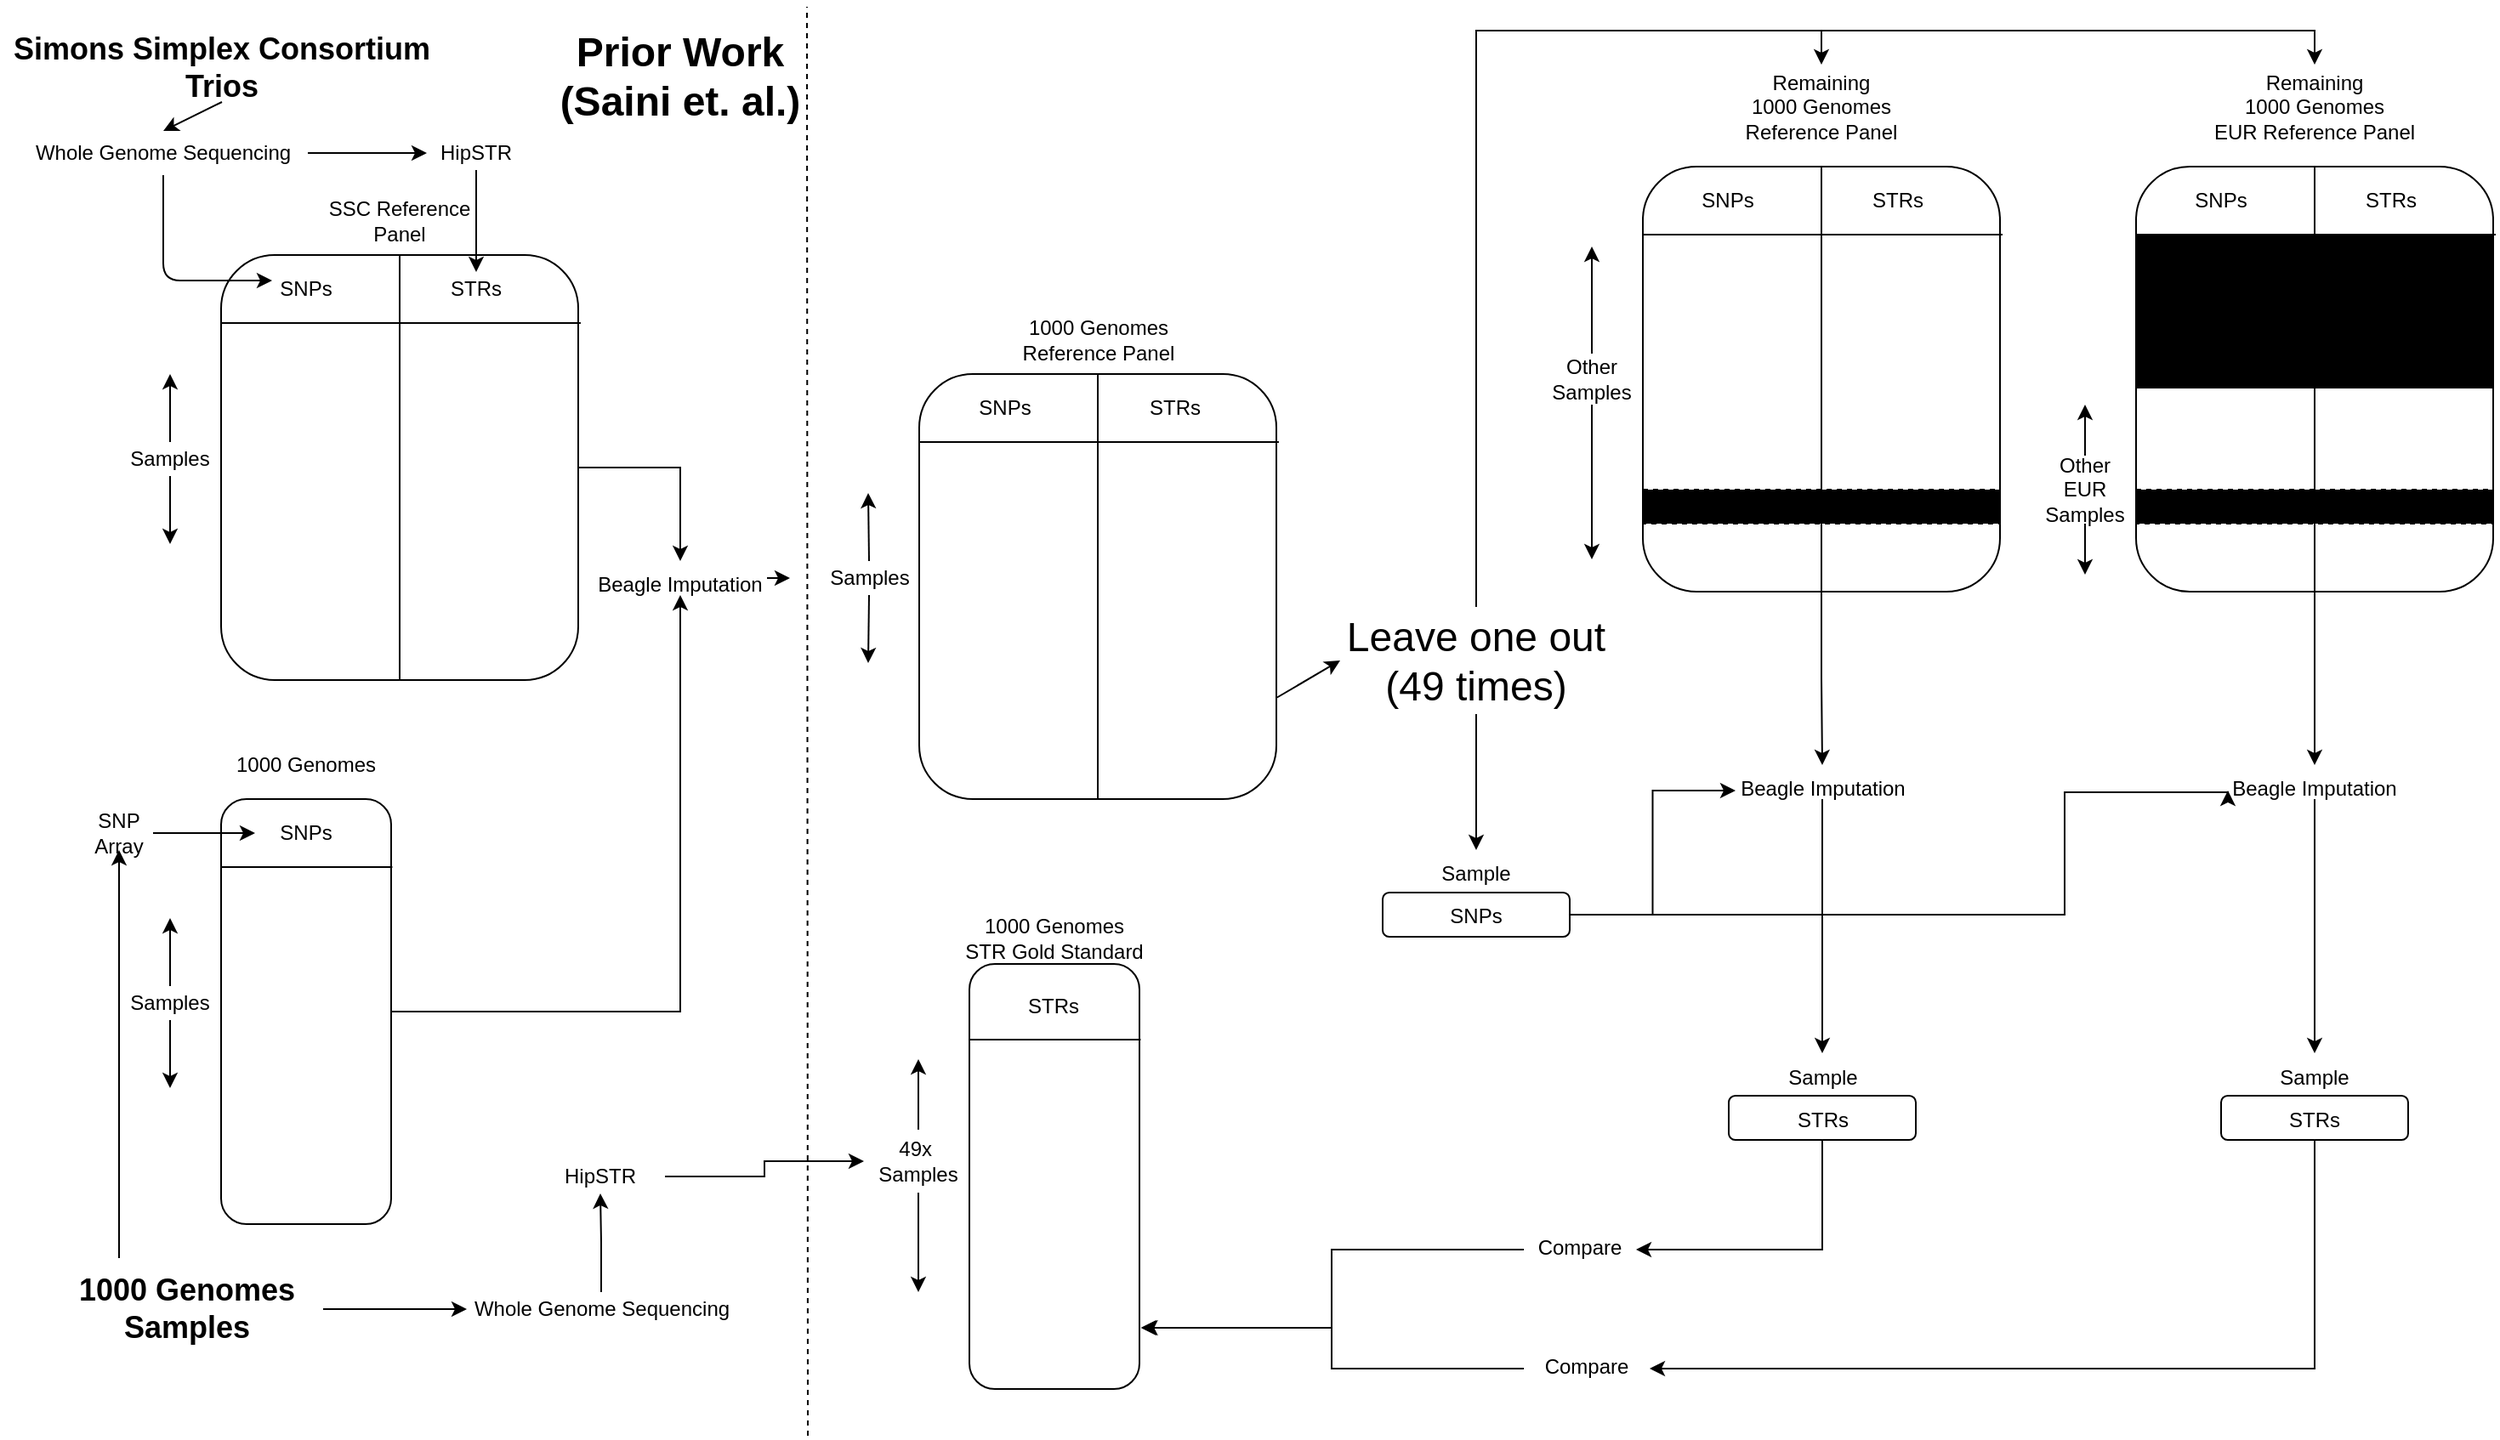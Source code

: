 <mxfile version="12.3.2" type="device" pages="1"><diagram id="u3PqonV2RlewaUWtkJJF" name="Page-1"><mxGraphModel dx="2048" dy="1264" grid="0" gridSize="10" guides="1" tooltips="1" connect="1" arrows="1" fold="1" page="1" pageScale="1" pageWidth="1100" pageHeight="850" math="0" shadow="0"><root><mxCell id="0"/><mxCell id="1" parent="0"/><mxCell id="IxEX3B-IBfMXUZBMroyw-74" value="" style="group" vertex="1" connectable="0" parent="1"><mxGeometry x="80" y="440" width="155" height="280" as="geometry"/></mxCell><mxCell id="IxEX3B-IBfMXUZBMroyw-41" value="" style="group" vertex="1" connectable="0" parent="IxEX3B-IBfMXUZBMroyw-74"><mxGeometry width="155" height="280" as="geometry"/></mxCell><mxCell id="IxEX3B-IBfMXUZBMroyw-36" value="Samples" style="text;html=1;strokeColor=none;fillColor=none;align=center;verticalAlign=middle;whiteSpace=wrap;rounded=0;dashed=1;" vertex="1" parent="IxEX3B-IBfMXUZBMroyw-41"><mxGeometry y="140" width="40" height="20" as="geometry"/></mxCell><mxCell id="IxEX3B-IBfMXUZBMroyw-37" value="" style="endArrow=classic;html=1;exitX=0.5;exitY=0;exitDx=0;exitDy=0;" edge="1" parent="IxEX3B-IBfMXUZBMroyw-41" source="IxEX3B-IBfMXUZBMroyw-36"><mxGeometry width="50" height="50" relative="1" as="geometry"><mxPoint x="-5" y="100" as="sourcePoint"/><mxPoint x="20" y="100" as="targetPoint"/></mxGeometry></mxCell><mxCell id="IxEX3B-IBfMXUZBMroyw-38" value="" style="endArrow=classic;html=1;exitX=0.5;exitY=1;exitDx=0;exitDy=0;" edge="1" parent="IxEX3B-IBfMXUZBMroyw-41" source="IxEX3B-IBfMXUZBMroyw-36"><mxGeometry width="50" height="50" relative="1" as="geometry"><mxPoint x="-10" y="360" as="sourcePoint"/><mxPoint x="20" y="200" as="targetPoint"/></mxGeometry></mxCell><mxCell id="IxEX3B-IBfMXUZBMroyw-28" value="" style="group" vertex="1" connectable="0" parent="IxEX3B-IBfMXUZBMroyw-41"><mxGeometry x="50" y="30" width="100" height="250" as="geometry"/></mxCell><mxCell id="IxEX3B-IBfMXUZBMroyw-29" value="" style="group" vertex="1" connectable="0" parent="IxEX3B-IBfMXUZBMroyw-28"><mxGeometry width="100" height="250" as="geometry"/></mxCell><mxCell id="IxEX3B-IBfMXUZBMroyw-30" value="" style="rounded=1;whiteSpace=wrap;html=1;" vertex="1" parent="IxEX3B-IBfMXUZBMroyw-29"><mxGeometry width="100" height="250" as="geometry"/></mxCell><mxCell id="IxEX3B-IBfMXUZBMroyw-32" value="" style="endArrow=none;html=1;entryX=-0.001;entryY=0.16;entryDx=0;entryDy=0;entryPerimeter=0;exitX=1.007;exitY=0.16;exitDx=0;exitDy=0;exitPerimeter=0;" edge="1" parent="IxEX3B-IBfMXUZBMroyw-29" source="IxEX3B-IBfMXUZBMroyw-30" target="IxEX3B-IBfMXUZBMroyw-30"><mxGeometry width="50" height="50" relative="1" as="geometry"><mxPoint x="-147.619" y="320" as="sourcePoint"/><mxPoint x="-123.81" y="270" as="targetPoint"/></mxGeometry></mxCell><mxCell id="IxEX3B-IBfMXUZBMroyw-33" value="SNPs" style="text;html=1;strokeColor=none;fillColor=none;align=center;verticalAlign=middle;whiteSpace=wrap;rounded=0;dashed=1;" vertex="1" parent="IxEX3B-IBfMXUZBMroyw-29"><mxGeometry x="20" y="10" width="60" height="20" as="geometry"/></mxCell><mxCell id="IxEX3B-IBfMXUZBMroyw-35" value="1000 Genomes" style="text;html=1;strokeColor=none;fillColor=none;align=center;verticalAlign=middle;whiteSpace=wrap;rounded=0;dashed=1;" vertex="1" parent="IxEX3B-IBfMXUZBMroyw-41"><mxGeometry x="45" width="110" height="20" as="geometry"/></mxCell><mxCell id="IxEX3B-IBfMXUZBMroyw-25" value="" style="group" vertex="1" connectable="0" parent="1"><mxGeometry x="80" y="120" width="260" height="280" as="geometry"/></mxCell><mxCell id="IxEX3B-IBfMXUZBMroyw-20" value="" style="group" vertex="1" connectable="0" parent="IxEX3B-IBfMXUZBMroyw-25"><mxGeometry x="50" width="210" height="280" as="geometry"/></mxCell><mxCell id="IxEX3B-IBfMXUZBMroyw-16" value="" style="group" vertex="1" connectable="0" parent="IxEX3B-IBfMXUZBMroyw-20"><mxGeometry y="30" width="210" height="250" as="geometry"/></mxCell><mxCell id="IxEX3B-IBfMXUZBMroyw-17" value="" style="group" vertex="1" connectable="0" parent="IxEX3B-IBfMXUZBMroyw-16"><mxGeometry width="210" height="250" as="geometry"/></mxCell><mxCell id="IxEX3B-IBfMXUZBMroyw-1" value="" style="rounded=1;whiteSpace=wrap;html=1;" vertex="1" parent="IxEX3B-IBfMXUZBMroyw-17"><mxGeometry width="210" height="250" as="geometry"/></mxCell><mxCell id="IxEX3B-IBfMXUZBMroyw-5" value="" style="endArrow=none;html=1;entryX=0.5;entryY=0;entryDx=0;entryDy=0;exitX=0.5;exitY=1;exitDx=0;exitDy=0;" edge="1" parent="IxEX3B-IBfMXUZBMroyw-17" source="IxEX3B-IBfMXUZBMroyw-1" target="IxEX3B-IBfMXUZBMroyw-1"><mxGeometry width="50" height="50" relative="1" as="geometry"><mxPoint x="-310" y="320" as="sourcePoint"/><mxPoint x="-260" y="270" as="targetPoint"/></mxGeometry></mxCell><mxCell id="IxEX3B-IBfMXUZBMroyw-6" value="" style="endArrow=none;html=1;entryX=-0.001;entryY=0.16;entryDx=0;entryDy=0;entryPerimeter=0;exitX=1.007;exitY=0.16;exitDx=0;exitDy=0;exitPerimeter=0;" edge="1" parent="IxEX3B-IBfMXUZBMroyw-17" source="IxEX3B-IBfMXUZBMroyw-1" target="IxEX3B-IBfMXUZBMroyw-1"><mxGeometry width="50" height="50" relative="1" as="geometry"><mxPoint x="-310" y="320" as="sourcePoint"/><mxPoint x="-260" y="270" as="targetPoint"/></mxGeometry></mxCell><mxCell id="IxEX3B-IBfMXUZBMroyw-7" value="SNPs" style="text;html=1;strokeColor=none;fillColor=none;align=center;verticalAlign=middle;whiteSpace=wrap;rounded=0;dashed=1;" vertex="1" parent="IxEX3B-IBfMXUZBMroyw-17"><mxGeometry x="30" y="10" width="40" height="20" as="geometry"/></mxCell><mxCell id="IxEX3B-IBfMXUZBMroyw-9" value="STRs" style="text;html=1;strokeColor=none;fillColor=none;align=center;verticalAlign=middle;whiteSpace=wrap;rounded=0;dashed=1;" vertex="1" parent="IxEX3B-IBfMXUZBMroyw-17"><mxGeometry x="130" y="10" width="40" height="20" as="geometry"/></mxCell><mxCell id="IxEX3B-IBfMXUZBMroyw-18" value="SSC Reference Panel&lt;br&gt;" style="text;html=1;strokeColor=none;fillColor=none;align=center;verticalAlign=middle;whiteSpace=wrap;rounded=0;dashed=1;" vertex="1" parent="IxEX3B-IBfMXUZBMroyw-20"><mxGeometry x="50" width="110" height="20" as="geometry"/></mxCell><mxCell id="IxEX3B-IBfMXUZBMroyw-21" value="Samples" style="text;html=1;strokeColor=none;fillColor=none;align=center;verticalAlign=middle;whiteSpace=wrap;rounded=0;dashed=1;" vertex="1" parent="IxEX3B-IBfMXUZBMroyw-25"><mxGeometry y="140" width="40" height="20" as="geometry"/></mxCell><mxCell id="IxEX3B-IBfMXUZBMroyw-22" value="" style="endArrow=classic;html=1;exitX=0.5;exitY=0;exitDx=0;exitDy=0;" edge="1" parent="IxEX3B-IBfMXUZBMroyw-25" source="IxEX3B-IBfMXUZBMroyw-21"><mxGeometry width="50" height="50" relative="1" as="geometry"><mxPoint x="-5" y="100" as="sourcePoint"/><mxPoint x="20" y="100" as="targetPoint"/></mxGeometry></mxCell><mxCell id="IxEX3B-IBfMXUZBMroyw-24" value="" style="endArrow=classic;html=1;exitX=0.5;exitY=1;exitDx=0;exitDy=0;" edge="1" parent="IxEX3B-IBfMXUZBMroyw-25" source="IxEX3B-IBfMXUZBMroyw-21"><mxGeometry width="50" height="50" relative="1" as="geometry"><mxPoint x="-10" y="360" as="sourcePoint"/><mxPoint x="20" y="200" as="targetPoint"/></mxGeometry></mxCell><mxCell id="IxEX3B-IBfMXUZBMroyw-4" value="&lt;h2&gt;Simons Simplex Consortium&lt;br&gt;Trios&lt;/h2&gt;" style="text;html=1;strokeColor=none;fillColor=none;align=center;verticalAlign=middle;whiteSpace=wrap;rounded=0;dashed=1;" vertex="1" parent="1"><mxGeometry y="20" width="261" height="40" as="geometry"/></mxCell><mxCell id="IxEX3B-IBfMXUZBMroyw-11" value="" style="endArrow=classic;html=1;exitX=0.5;exitY=1;exitDx=0;exitDy=0;entryX=0;entryY=0.25;entryDx=0;entryDy=0;edgeStyle=orthogonalEdgeStyle;" edge="1" parent="1" source="IxEX3B-IBfMXUZBMroyw-45" target="IxEX3B-IBfMXUZBMroyw-7"><mxGeometry width="50" height="50" relative="1" as="geometry"><mxPoint x="20" y="470" as="sourcePoint"/><mxPoint x="70" y="420" as="targetPoint"/></mxGeometry></mxCell><mxCell id="IxEX3B-IBfMXUZBMroyw-12" value="HipSTR" style="text;html=1;strokeColor=none;fillColor=none;align=center;verticalAlign=middle;whiteSpace=wrap;rounded=0;dashed=1;" vertex="1" parent="1"><mxGeometry x="251" y="80" width="58" height="20" as="geometry"/></mxCell><mxCell id="IxEX3B-IBfMXUZBMroyw-13" value="" style="endArrow=classic;html=1;exitX=1;exitY=0.5;exitDx=0;exitDy=0;entryX=0;entryY=0.5;entryDx=0;entryDy=0;" edge="1" parent="1" source="IxEX3B-IBfMXUZBMroyw-45" target="IxEX3B-IBfMXUZBMroyw-12"><mxGeometry width="50" height="50" relative="1" as="geometry"><mxPoint x="20" y="470" as="sourcePoint"/><mxPoint x="440" y="90" as="targetPoint"/></mxGeometry></mxCell><mxCell id="IxEX3B-IBfMXUZBMroyw-15" value="" style="endArrow=classic;html=1;exitX=0.5;exitY=1;exitDx=0;exitDy=0;entryX=0.5;entryY=0;entryDx=0;entryDy=0;" edge="1" parent="1" source="IxEX3B-IBfMXUZBMroyw-12" target="IxEX3B-IBfMXUZBMroyw-9"><mxGeometry width="50" height="50" relative="1" as="geometry"><mxPoint x="20" y="470" as="sourcePoint"/><mxPoint x="70" y="420" as="targetPoint"/></mxGeometry></mxCell><mxCell id="IxEX3B-IBfMXUZBMroyw-45" value="Whole Genome Sequencing" style="text;html=1;strokeColor=none;fillColor=none;align=center;verticalAlign=middle;whiteSpace=wrap;rounded=0;dashed=1;" vertex="1" parent="1"><mxGeometry x="11" y="77" width="170" height="26" as="geometry"/></mxCell><mxCell id="IxEX3B-IBfMXUZBMroyw-46" value="" style="endArrow=classic;html=1;exitX=0.5;exitY=1;exitDx=0;exitDy=0;entryX=0.5;entryY=0;entryDx=0;entryDy=0;" edge="1" parent="1" source="IxEX3B-IBfMXUZBMroyw-4" target="IxEX3B-IBfMXUZBMroyw-45"><mxGeometry width="50" height="50" relative="1" as="geometry"><mxPoint x="60" y="530" as="sourcePoint"/><mxPoint x="50" y="830" as="targetPoint"/></mxGeometry></mxCell><mxCell id="IxEX3B-IBfMXUZBMroyw-53" style="edgeStyle=orthogonalEdgeStyle;rounded=0;orthogonalLoop=1;jettySize=auto;html=1;" edge="1" parent="1" source="IxEX3B-IBfMXUZBMroyw-48" target="IxEX3B-IBfMXUZBMroyw-52"><mxGeometry relative="1" as="geometry"/></mxCell><mxCell id="IxEX3B-IBfMXUZBMroyw-103" style="edgeStyle=orthogonalEdgeStyle;rounded=0;orthogonalLoop=1;jettySize=auto;html=1;exitX=0.25;exitY=0;exitDx=0;exitDy=0;entryX=0.5;entryY=1;entryDx=0;entryDy=0;fontSize=24;" edge="1" parent="1" source="IxEX3B-IBfMXUZBMroyw-48" target="IxEX3B-IBfMXUZBMroyw-49"><mxGeometry relative="1" as="geometry"/></mxCell><mxCell id="IxEX3B-IBfMXUZBMroyw-48" value="&lt;h2&gt;1000 Genomes Samples&lt;/h2&gt;" style="text;html=1;strokeColor=none;fillColor=none;align=center;verticalAlign=middle;whiteSpace=wrap;rounded=0;dashed=1;" vertex="1" parent="1"><mxGeometry x="30" y="740" width="160" height="60" as="geometry"/></mxCell><mxCell id="IxEX3B-IBfMXUZBMroyw-51" style="edgeStyle=orthogonalEdgeStyle;rounded=0;orthogonalLoop=1;jettySize=auto;html=1;exitX=1;exitY=0.5;exitDx=0;exitDy=0;entryX=0;entryY=0.5;entryDx=0;entryDy=0;" edge="1" parent="1" source="IxEX3B-IBfMXUZBMroyw-49" target="IxEX3B-IBfMXUZBMroyw-33"><mxGeometry relative="1" as="geometry"/></mxCell><mxCell id="IxEX3B-IBfMXUZBMroyw-49" value="SNP Array" style="text;html=1;strokeColor=none;fillColor=none;align=center;verticalAlign=middle;whiteSpace=wrap;rounded=0;dashed=1;" vertex="1" parent="1"><mxGeometry x="50" y="480" width="40" height="20" as="geometry"/></mxCell><mxCell id="IxEX3B-IBfMXUZBMroyw-66" style="edgeStyle=orthogonalEdgeStyle;rounded=0;orthogonalLoop=1;jettySize=auto;html=1;exitX=0.5;exitY=0;exitDx=0;exitDy=0;entryX=0.5;entryY=1;entryDx=0;entryDy=0;" edge="1" parent="1" source="IxEX3B-IBfMXUZBMroyw-52" target="IxEX3B-IBfMXUZBMroyw-64"><mxGeometry relative="1" as="geometry"/></mxCell><mxCell id="IxEX3B-IBfMXUZBMroyw-52" value="Whole Genome Sequencing" style="text;html=1;strokeColor=none;fillColor=none;align=center;verticalAlign=middle;whiteSpace=wrap;rounded=0;dashed=1;" vertex="1" parent="1"><mxGeometry x="274.5" y="760" width="158" height="20" as="geometry"/></mxCell><mxCell id="IxEX3B-IBfMXUZBMroyw-68" style="edgeStyle=orthogonalEdgeStyle;rounded=0;orthogonalLoop=1;jettySize=auto;html=1;entryX=0;entryY=0.5;entryDx=0;entryDy=0;" edge="1" parent="1" source="IxEX3B-IBfMXUZBMroyw-64" target="IxEX3B-IBfMXUZBMroyw-55"><mxGeometry relative="1" as="geometry"><mxPoint x="434" y="672" as="sourcePoint"/></mxGeometry></mxCell><mxCell id="IxEX3B-IBfMXUZBMroyw-64" value="HipSTR" style="text;html=1;strokeColor=none;fillColor=none;align=center;verticalAlign=middle;whiteSpace=wrap;rounded=0;dashed=1;" vertex="1" parent="1"><mxGeometry x="315" y="682" width="76" height="20" as="geometry"/></mxCell><mxCell id="IxEX3B-IBfMXUZBMroyw-70" value="&lt;h1&gt;Prior Work (Saini et. al.)&lt;/h1&gt;" style="text;html=1;strokeColor=none;fillColor=none;align=center;verticalAlign=middle;whiteSpace=wrap;rounded=0;dashed=1;" vertex="1" parent="1"><mxGeometry x="324" y="30" width="152" height="30" as="geometry"/></mxCell><mxCell id="IxEX3B-IBfMXUZBMroyw-99" style="edgeStyle=orthogonalEdgeStyle;rounded=0;orthogonalLoop=1;jettySize=auto;html=1;exitX=1;exitY=0.5;exitDx=0;exitDy=0;entryX=0;entryY=0.5;entryDx=0;entryDy=0;fontSize=24;" edge="1" parent="1" source="IxEX3B-IBfMXUZBMroyw-81" target="IxEX3B-IBfMXUZBMroyw-96"><mxGeometry relative="1" as="geometry"/></mxCell><mxCell id="IxEX3B-IBfMXUZBMroyw-81" value="&lt;font style=&quot;font-size: 12px&quot;&gt;Beagle Imputation&lt;/font&gt;" style="text;html=1;strokeColor=none;fillColor=none;align=center;verticalAlign=middle;whiteSpace=wrap;rounded=0;dashed=1;fontSize=24;" vertex="1" parent="1"><mxGeometry x="349" y="330" width="102" height="20" as="geometry"/></mxCell><mxCell id="IxEX3B-IBfMXUZBMroyw-84" style="edgeStyle=orthogonalEdgeStyle;rounded=0;orthogonalLoop=1;jettySize=auto;html=1;entryX=0.5;entryY=1;entryDx=0;entryDy=0;fontSize=24;" edge="1" parent="1" source="IxEX3B-IBfMXUZBMroyw-30" target="IxEX3B-IBfMXUZBMroyw-81"><mxGeometry relative="1" as="geometry"/></mxCell><mxCell id="IxEX3B-IBfMXUZBMroyw-85" style="edgeStyle=orthogonalEdgeStyle;rounded=0;orthogonalLoop=1;jettySize=auto;html=1;fontSize=24;exitX=1;exitY=0.5;exitDx=0;exitDy=0;entryX=0.5;entryY=0;entryDx=0;entryDy=0;" edge="1" parent="1" source="IxEX3B-IBfMXUZBMroyw-1" target="IxEX3B-IBfMXUZBMroyw-81"><mxGeometry relative="1" as="geometry"><mxPoint x="367" y="385" as="sourcePoint"/></mxGeometry></mxCell><mxCell id="IxEX3B-IBfMXUZBMroyw-86" value="" style="group" vertex="1" connectable="0" parent="1"><mxGeometry x="490.5" y="190" width="260" height="280" as="geometry"/></mxCell><mxCell id="IxEX3B-IBfMXUZBMroyw-87" value="" style="group" vertex="1" connectable="0" parent="IxEX3B-IBfMXUZBMroyw-86"><mxGeometry x="50" width="210" height="280" as="geometry"/></mxCell><mxCell id="IxEX3B-IBfMXUZBMroyw-88" value="" style="group" vertex="1" connectable="0" parent="IxEX3B-IBfMXUZBMroyw-87"><mxGeometry y="30" width="210" height="250" as="geometry"/></mxCell><mxCell id="IxEX3B-IBfMXUZBMroyw-89" value="" style="group" vertex="1" connectable="0" parent="IxEX3B-IBfMXUZBMroyw-88"><mxGeometry width="210" height="250" as="geometry"/></mxCell><mxCell id="IxEX3B-IBfMXUZBMroyw-90" value="" style="rounded=1;whiteSpace=wrap;html=1;" vertex="1" parent="IxEX3B-IBfMXUZBMroyw-89"><mxGeometry width="210" height="250" as="geometry"/></mxCell><mxCell id="IxEX3B-IBfMXUZBMroyw-91" value="" style="endArrow=none;html=1;entryX=0.5;entryY=0;entryDx=0;entryDy=0;exitX=0.5;exitY=1;exitDx=0;exitDy=0;" edge="1" parent="IxEX3B-IBfMXUZBMroyw-89" source="IxEX3B-IBfMXUZBMroyw-90" target="IxEX3B-IBfMXUZBMroyw-90"><mxGeometry width="50" height="50" relative="1" as="geometry"><mxPoint x="-310" y="320" as="sourcePoint"/><mxPoint x="-260" y="270" as="targetPoint"/></mxGeometry></mxCell><mxCell id="IxEX3B-IBfMXUZBMroyw-92" value="" style="endArrow=none;html=1;entryX=-0.001;entryY=0.16;entryDx=0;entryDy=0;entryPerimeter=0;exitX=1.007;exitY=0.16;exitDx=0;exitDy=0;exitPerimeter=0;" edge="1" parent="IxEX3B-IBfMXUZBMroyw-89" source="IxEX3B-IBfMXUZBMroyw-90" target="IxEX3B-IBfMXUZBMroyw-90"><mxGeometry width="50" height="50" relative="1" as="geometry"><mxPoint x="-310" y="320" as="sourcePoint"/><mxPoint x="-260" y="270" as="targetPoint"/></mxGeometry></mxCell><mxCell id="IxEX3B-IBfMXUZBMroyw-93" value="SNPs" style="text;html=1;strokeColor=none;fillColor=none;align=center;verticalAlign=middle;whiteSpace=wrap;rounded=0;dashed=1;" vertex="1" parent="IxEX3B-IBfMXUZBMroyw-89"><mxGeometry x="30" y="10" width="40" height="20" as="geometry"/></mxCell><mxCell id="IxEX3B-IBfMXUZBMroyw-94" value="STRs" style="text;html=1;strokeColor=none;fillColor=none;align=center;verticalAlign=middle;whiteSpace=wrap;rounded=0;dashed=1;" vertex="1" parent="IxEX3B-IBfMXUZBMroyw-89"><mxGeometry x="130" y="10" width="40" height="20" as="geometry"/></mxCell><mxCell id="IxEX3B-IBfMXUZBMroyw-95" value="1000 Genomes&lt;br&gt;Reference Panel" style="text;html=1;strokeColor=none;fillColor=none;align=center;verticalAlign=middle;whiteSpace=wrap;rounded=0;dashed=1;" vertex="1" parent="IxEX3B-IBfMXUZBMroyw-87"><mxGeometry x="30" width="150" height="20" as="geometry"/></mxCell><mxCell id="IxEX3B-IBfMXUZBMroyw-96" value="Samples" style="text;html=1;strokeColor=none;fillColor=none;align=center;verticalAlign=middle;whiteSpace=wrap;rounded=0;dashed=1;" vertex="1" parent="IxEX3B-IBfMXUZBMroyw-86"><mxGeometry x="-26" y="140" width="93" height="20" as="geometry"/></mxCell><mxCell id="IxEX3B-IBfMXUZBMroyw-97" value="" style="endArrow=classic;html=1;exitX=0.5;exitY=0;exitDx=0;exitDy=0;" edge="1" parent="IxEX3B-IBfMXUZBMroyw-86" source="IxEX3B-IBfMXUZBMroyw-96"><mxGeometry width="50" height="50" relative="1" as="geometry"><mxPoint x="-5" y="100" as="sourcePoint"/><mxPoint x="20" y="100" as="targetPoint"/></mxGeometry></mxCell><mxCell id="IxEX3B-IBfMXUZBMroyw-98" value="" style="endArrow=classic;html=1;exitX=0.5;exitY=1;exitDx=0;exitDy=0;" edge="1" parent="IxEX3B-IBfMXUZBMroyw-86" source="IxEX3B-IBfMXUZBMroyw-96"><mxGeometry width="50" height="50" relative="1" as="geometry"><mxPoint x="-10" y="360" as="sourcePoint"/><mxPoint x="20" y="200" as="targetPoint"/></mxGeometry></mxCell><mxCell id="IxEX3B-IBfMXUZBMroyw-102" value="" style="endArrow=none;dashed=1;html=1;fontSize=24;" edge="1" parent="1"><mxGeometry width="50" height="50" relative="1" as="geometry"><mxPoint x="475" y="844.5" as="sourcePoint"/><mxPoint x="474.5" y="4" as="targetPoint"/></mxGeometry></mxCell><mxCell id="IxEX3B-IBfMXUZBMroyw-117" value="" style="group" vertex="1" connectable="0" parent="1"><mxGeometry x="916" y="68" width="261" height="280" as="geometry"/></mxCell><mxCell id="IxEX3B-IBfMXUZBMroyw-118" value="" style="group" vertex="1" connectable="0" parent="IxEX3B-IBfMXUZBMroyw-117"><mxGeometry x="50" width="211" height="280" as="geometry"/></mxCell><mxCell id="IxEX3B-IBfMXUZBMroyw-119" value="" style="group" vertex="1" connectable="0" parent="IxEX3B-IBfMXUZBMroyw-118"><mxGeometry y="30" width="211" height="250" as="geometry"/></mxCell><mxCell id="IxEX3B-IBfMXUZBMroyw-120" value="" style="group" vertex="1" connectable="0" parent="IxEX3B-IBfMXUZBMroyw-119"><mxGeometry width="211" height="250" as="geometry"/></mxCell><mxCell id="IxEX3B-IBfMXUZBMroyw-121" value="" style="rounded=1;whiteSpace=wrap;html=1;" vertex="1" parent="IxEX3B-IBfMXUZBMroyw-120"><mxGeometry width="210" height="250" as="geometry"/></mxCell><mxCell id="IxEX3B-IBfMXUZBMroyw-122" value="" style="endArrow=none;html=1;entryX=0.5;entryY=0;entryDx=0;entryDy=0;exitX=0.5;exitY=1;exitDx=0;exitDy=0;" edge="1" parent="IxEX3B-IBfMXUZBMroyw-120" source="IxEX3B-IBfMXUZBMroyw-121" target="IxEX3B-IBfMXUZBMroyw-121"><mxGeometry width="50" height="50" relative="1" as="geometry"><mxPoint x="-310" y="320" as="sourcePoint"/><mxPoint x="-260" y="270" as="targetPoint"/></mxGeometry></mxCell><mxCell id="IxEX3B-IBfMXUZBMroyw-123" value="" style="endArrow=none;html=1;entryX=-0.001;entryY=0.16;entryDx=0;entryDy=0;entryPerimeter=0;exitX=1.007;exitY=0.16;exitDx=0;exitDy=0;exitPerimeter=0;" edge="1" parent="IxEX3B-IBfMXUZBMroyw-120" source="IxEX3B-IBfMXUZBMroyw-121" target="IxEX3B-IBfMXUZBMroyw-121"><mxGeometry width="50" height="50" relative="1" as="geometry"><mxPoint x="-310" y="320" as="sourcePoint"/><mxPoint x="-260" y="270" as="targetPoint"/></mxGeometry></mxCell><mxCell id="IxEX3B-IBfMXUZBMroyw-124" value="SNPs" style="text;html=1;strokeColor=none;fillColor=none;align=center;verticalAlign=middle;whiteSpace=wrap;rounded=0;dashed=1;" vertex="1" parent="IxEX3B-IBfMXUZBMroyw-120"><mxGeometry x="30" y="10" width="40" height="20" as="geometry"/></mxCell><mxCell id="IxEX3B-IBfMXUZBMroyw-125" value="STRs" style="text;html=1;strokeColor=none;fillColor=none;align=center;verticalAlign=middle;whiteSpace=wrap;rounded=0;dashed=1;" vertex="1" parent="IxEX3B-IBfMXUZBMroyw-120"><mxGeometry x="130" y="10" width="40" height="20" as="geometry"/></mxCell><mxCell id="IxEX3B-IBfMXUZBMroyw-136" value="" style="rounded=0;whiteSpace=wrap;html=1;dashed=1;fontSize=24;fillColor=#000000;" vertex="1" parent="IxEX3B-IBfMXUZBMroyw-120"><mxGeometry y="190" width="210" height="20" as="geometry"/></mxCell><mxCell id="IxEX3B-IBfMXUZBMroyw-126" value="Remaining&lt;br&gt;1000 Genomes&lt;br&gt;Reference Panel" style="text;html=1;strokeColor=none;fillColor=none;align=center;verticalAlign=middle;whiteSpace=wrap;rounded=0;dashed=1;" vertex="1" parent="IxEX3B-IBfMXUZBMroyw-118"><mxGeometry x="50" y="-30" width="110" height="50" as="geometry"/></mxCell><mxCell id="IxEX3B-IBfMXUZBMroyw-127" value="Other&lt;br&gt;Samples" style="text;html=1;strokeColor=none;fillColor=none;align=center;verticalAlign=middle;whiteSpace=wrap;rounded=0;dashed=1;" vertex="1" parent="IxEX3B-IBfMXUZBMroyw-117"><mxGeometry y="140" width="40" height="30" as="geometry"/></mxCell><mxCell id="IxEX3B-IBfMXUZBMroyw-128" value="" style="endArrow=classic;html=1;exitX=0.5;exitY=0;exitDx=0;exitDy=0;" edge="1" parent="IxEX3B-IBfMXUZBMroyw-117" source="IxEX3B-IBfMXUZBMroyw-127"><mxGeometry width="50" height="50" relative="1" as="geometry"><mxPoint x="-5" y="100" as="sourcePoint"/><mxPoint x="20" y="77" as="targetPoint"/></mxGeometry></mxCell><mxCell id="IxEX3B-IBfMXUZBMroyw-129" value="" style="endArrow=classic;html=1;exitX=0.5;exitY=1;exitDx=0;exitDy=0;" edge="1" parent="IxEX3B-IBfMXUZBMroyw-117" source="IxEX3B-IBfMXUZBMroyw-127"><mxGeometry width="50" height="50" relative="1" as="geometry"><mxPoint x="-10" y="360" as="sourcePoint"/><mxPoint x="20" y="261" as="targetPoint"/></mxGeometry></mxCell><mxCell id="IxEX3B-IBfMXUZBMroyw-137" value="" style="group" vertex="1" connectable="0" parent="1"><mxGeometry x="1206" y="68" width="260" height="280" as="geometry"/></mxCell><mxCell id="IxEX3B-IBfMXUZBMroyw-138" value="" style="group" vertex="1" connectable="0" parent="IxEX3B-IBfMXUZBMroyw-137"><mxGeometry x="50" width="210" height="280" as="geometry"/></mxCell><mxCell id="IxEX3B-IBfMXUZBMroyw-139" value="" style="group" vertex="1" connectable="0" parent="IxEX3B-IBfMXUZBMroyw-138"><mxGeometry y="30" width="210" height="250" as="geometry"/></mxCell><mxCell id="IxEX3B-IBfMXUZBMroyw-140" value="" style="group" vertex="1" connectable="0" parent="IxEX3B-IBfMXUZBMroyw-139"><mxGeometry width="210" height="250" as="geometry"/></mxCell><mxCell id="IxEX3B-IBfMXUZBMroyw-141" value="" style="rounded=1;whiteSpace=wrap;html=1;" vertex="1" parent="IxEX3B-IBfMXUZBMroyw-140"><mxGeometry width="210" height="250" as="geometry"/></mxCell><mxCell id="IxEX3B-IBfMXUZBMroyw-142" value="" style="endArrow=none;html=1;entryX=0.5;entryY=0;entryDx=0;entryDy=0;exitX=0.5;exitY=1;exitDx=0;exitDy=0;" edge="1" parent="IxEX3B-IBfMXUZBMroyw-140" source="IxEX3B-IBfMXUZBMroyw-141" target="IxEX3B-IBfMXUZBMroyw-141"><mxGeometry width="50" height="50" relative="1" as="geometry"><mxPoint x="-310" y="320" as="sourcePoint"/><mxPoint x="-260" y="270" as="targetPoint"/></mxGeometry></mxCell><mxCell id="IxEX3B-IBfMXUZBMroyw-143" value="" style="endArrow=none;html=1;entryX=-0.001;entryY=0.16;entryDx=0;entryDy=0;entryPerimeter=0;exitX=1.007;exitY=0.16;exitDx=0;exitDy=0;exitPerimeter=0;" edge="1" parent="IxEX3B-IBfMXUZBMroyw-140" source="IxEX3B-IBfMXUZBMroyw-141" target="IxEX3B-IBfMXUZBMroyw-141"><mxGeometry width="50" height="50" relative="1" as="geometry"><mxPoint x="-310" y="320" as="sourcePoint"/><mxPoint x="-260" y="270" as="targetPoint"/></mxGeometry></mxCell><mxCell id="IxEX3B-IBfMXUZBMroyw-144" value="SNPs" style="text;html=1;strokeColor=none;fillColor=none;align=center;verticalAlign=middle;whiteSpace=wrap;rounded=0;dashed=1;" vertex="1" parent="IxEX3B-IBfMXUZBMroyw-140"><mxGeometry x="30" y="10" width="40" height="20" as="geometry"/></mxCell><mxCell id="IxEX3B-IBfMXUZBMroyw-145" value="STRs" style="text;html=1;strokeColor=none;fillColor=none;align=center;verticalAlign=middle;whiteSpace=wrap;rounded=0;dashed=1;" vertex="1" parent="IxEX3B-IBfMXUZBMroyw-140"><mxGeometry x="130" y="10" width="40" height="20" as="geometry"/></mxCell><mxCell id="IxEX3B-IBfMXUZBMroyw-146" value="" style="rounded=0;whiteSpace=wrap;html=1;dashed=1;fontSize=24;fillColor=#000000;" vertex="1" parent="IxEX3B-IBfMXUZBMroyw-140"><mxGeometry y="190" width="210" height="20" as="geometry"/></mxCell><mxCell id="IxEX3B-IBfMXUZBMroyw-161" value="" style="rounded=0;whiteSpace=wrap;html=1;fillColor=#000000;fontSize=24;" vertex="1" parent="IxEX3B-IBfMXUZBMroyw-140"><mxGeometry y="40" width="210" height="90" as="geometry"/></mxCell><mxCell id="IxEX3B-IBfMXUZBMroyw-148" value="Other&lt;br&gt;EUR&lt;br&gt;Samples" style="text;html=1;strokeColor=none;fillColor=none;align=center;verticalAlign=middle;whiteSpace=wrap;rounded=0;dashed=1;" vertex="1" parent="IxEX3B-IBfMXUZBMroyw-137"><mxGeometry y="200" width="40" height="40" as="geometry"/></mxCell><mxCell id="IxEX3B-IBfMXUZBMroyw-149" value="" style="endArrow=classic;html=1;exitX=0.5;exitY=0;exitDx=0;exitDy=0;" edge="1" parent="IxEX3B-IBfMXUZBMroyw-137" source="IxEX3B-IBfMXUZBMroyw-148"><mxGeometry width="50" height="50" relative="1" as="geometry"><mxPoint x="-5" y="170" as="sourcePoint"/><mxPoint x="20" y="170" as="targetPoint"/></mxGeometry></mxCell><mxCell id="IxEX3B-IBfMXUZBMroyw-150" value="" style="endArrow=classic;html=1;exitX=0.5;exitY=1;exitDx=0;exitDy=0;" edge="1" parent="IxEX3B-IBfMXUZBMroyw-137" source="IxEX3B-IBfMXUZBMroyw-148"><mxGeometry width="50" height="50" relative="1" as="geometry"><mxPoint x="-10" y="430" as="sourcePoint"/><mxPoint x="20" y="270" as="targetPoint"/></mxGeometry></mxCell><mxCell id="IxEX3B-IBfMXUZBMroyw-163" style="edgeStyle=orthogonalEdgeStyle;rounded=0;orthogonalLoop=1;jettySize=auto;html=1;exitX=0.5;exitY=0;exitDx=0;exitDy=0;entryX=0.5;entryY=0;entryDx=0;entryDy=0;fontSize=24;" edge="1" parent="1" source="IxEX3B-IBfMXUZBMroyw-153" target="IxEX3B-IBfMXUZBMroyw-126"><mxGeometry relative="1" as="geometry"/></mxCell><mxCell id="IxEX3B-IBfMXUZBMroyw-164" style="edgeStyle=orthogonalEdgeStyle;rounded=0;orthogonalLoop=1;jettySize=auto;html=1;exitX=0.5;exitY=0;exitDx=0;exitDy=0;entryX=0.5;entryY=0;entryDx=0;entryDy=0;fontSize=24;" edge="1" parent="1" source="IxEX3B-IBfMXUZBMroyw-153" target="IxEX3B-IBfMXUZBMroyw-147"><mxGeometry relative="1" as="geometry"/></mxCell><mxCell id="IxEX3B-IBfMXUZBMroyw-166" style="edgeStyle=orthogonalEdgeStyle;rounded=0;orthogonalLoop=1;jettySize=auto;html=1;exitX=0.5;exitY=1;exitDx=0;exitDy=0;entryX=0.5;entryY=0;entryDx=0;entryDy=0;fontSize=24;" edge="1" parent="1" source="IxEX3B-IBfMXUZBMroyw-153" target="IxEX3B-IBfMXUZBMroyw-167"><mxGeometry relative="1" as="geometry"/></mxCell><mxCell id="IxEX3B-IBfMXUZBMroyw-153" value="Leave one out&lt;br&gt;(49 times)" style="text;html=1;strokeColor=none;fillColor=none;align=center;verticalAlign=middle;whiteSpace=wrap;rounded=0;dashed=1;fontSize=24;" vertex="1" parent="1"><mxGeometry x="788" y="357" width="160" height="63" as="geometry"/></mxCell><mxCell id="IxEX3B-IBfMXUZBMroyw-147" value="Remaining&lt;br&gt;1000 Genomes&lt;br&gt;EUR Reference Panel" style="text;html=1;strokeColor=none;fillColor=none;align=center;verticalAlign=middle;whiteSpace=wrap;rounded=0;dashed=1;" vertex="1" parent="1"><mxGeometry x="1296" y="38" width="130" height="50" as="geometry"/></mxCell><mxCell id="IxEX3B-IBfMXUZBMroyw-169" value="" style="group" vertex="1" connectable="0" parent="1"><mxGeometry x="520" y="541.5" width="155" height="275.5" as="geometry"/></mxCell><mxCell id="IxEX3B-IBfMXUZBMroyw-60" value="" style="rounded=1;whiteSpace=wrap;html=1;" vertex="1" parent="IxEX3B-IBfMXUZBMroyw-169"><mxGeometry x="50" y="25.5" width="100" height="250" as="geometry"/></mxCell><mxCell id="IxEX3B-IBfMXUZBMroyw-55" value="49x&amp;nbsp;&lt;br&gt;Samples" style="text;html=1;strokeColor=none;fillColor=none;align=center;verticalAlign=middle;whiteSpace=wrap;rounded=0;dashed=1;" vertex="1" parent="IxEX3B-IBfMXUZBMroyw-169"><mxGeometry x="-12" y="123" width="64" height="37" as="geometry"/></mxCell><mxCell id="IxEX3B-IBfMXUZBMroyw-56" value="" style="endArrow=classic;html=1;exitX=0.5;exitY=0;exitDx=0;exitDy=0;" edge="1" parent="IxEX3B-IBfMXUZBMroyw-169" source="IxEX3B-IBfMXUZBMroyw-55"><mxGeometry width="50" height="50" relative="1" as="geometry"><mxPoint x="-5" y="100" as="sourcePoint"/><mxPoint x="20" y="81.5" as="targetPoint"/></mxGeometry></mxCell><mxCell id="IxEX3B-IBfMXUZBMroyw-57" value="" style="endArrow=classic;html=1;exitX=0.5;exitY=1;exitDx=0;exitDy=0;" edge="1" parent="IxEX3B-IBfMXUZBMroyw-169" source="IxEX3B-IBfMXUZBMroyw-55"><mxGeometry width="50" height="50" relative="1" as="geometry"><mxPoint x="-10" y="360" as="sourcePoint"/><mxPoint x="20" y="218.5" as="targetPoint"/></mxGeometry></mxCell><mxCell id="IxEX3B-IBfMXUZBMroyw-63" value="1000 Genomes&lt;br&gt;STR Gold Standard" style="text;html=1;strokeColor=none;fillColor=none;align=center;verticalAlign=middle;whiteSpace=wrap;rounded=0;dashed=1;" vertex="1" parent="IxEX3B-IBfMXUZBMroyw-169"><mxGeometry x="45" width="110" height="20" as="geometry"/></mxCell><mxCell id="IxEX3B-IBfMXUZBMroyw-61" value="" style="endArrow=none;html=1;entryX=-0.001;entryY=0.16;entryDx=0;entryDy=0;entryPerimeter=0;exitX=1.007;exitY=0.16;exitDx=0;exitDy=0;exitPerimeter=0;" edge="1" parent="IxEX3B-IBfMXUZBMroyw-169"><mxGeometry width="50" height="50" relative="1" as="geometry"><mxPoint x="150.7" y="70.0" as="sourcePoint"/><mxPoint x="49.9" y="70.0" as="targetPoint"/></mxGeometry></mxCell><mxCell id="IxEX3B-IBfMXUZBMroyw-62" value="STRs&lt;br&gt;" style="text;html=1;strokeColor=none;fillColor=none;align=center;verticalAlign=middle;whiteSpace=wrap;rounded=0;dashed=1;" vertex="1" parent="IxEX3B-IBfMXUZBMroyw-169"><mxGeometry x="90.286" y="40" width="19.048" height="20" as="geometry"/></mxCell><mxCell id="IxEX3B-IBfMXUZBMroyw-173" value="" style="group" vertex="1" connectable="0" parent="1"><mxGeometry x="813" y="500" width="110" height="51" as="geometry"/></mxCell><mxCell id="IxEX3B-IBfMXUZBMroyw-159" value="" style="group" vertex="1" connectable="0" parent="IxEX3B-IBfMXUZBMroyw-173"><mxGeometry y="25" width="110" height="26" as="geometry"/></mxCell><mxCell id="IxEX3B-IBfMXUZBMroyw-156" value="" style="rounded=1;whiteSpace=wrap;html=1;fillColor=none;fontSize=24;" vertex="1" parent="IxEX3B-IBfMXUZBMroyw-159"><mxGeometry width="110" height="26" as="geometry"/></mxCell><mxCell id="IxEX3B-IBfMXUZBMroyw-157" value="&lt;font style=&quot;font-size: 12px&quot;&gt;SNPs&lt;/font&gt;" style="text;html=1;strokeColor=none;fillColor=none;align=center;verticalAlign=middle;whiteSpace=wrap;rounded=0;fontSize=24;" vertex="1" parent="IxEX3B-IBfMXUZBMroyw-159"><mxGeometry x="35" width="40" height="20" as="geometry"/></mxCell><mxCell id="IxEX3B-IBfMXUZBMroyw-167" value="&lt;font style=&quot;font-size: 12px&quot;&gt;Sample&lt;br&gt;&lt;/font&gt;" style="text;html=1;strokeColor=none;fillColor=none;align=center;verticalAlign=middle;whiteSpace=wrap;rounded=0;fontSize=24;" vertex="1" parent="IxEX3B-IBfMXUZBMroyw-173"><mxGeometry x="20" width="70" height="20" as="geometry"/></mxCell><mxCell id="IxEX3B-IBfMXUZBMroyw-197" style="edgeStyle=orthogonalEdgeStyle;rounded=0;orthogonalLoop=1;jettySize=auto;html=1;exitX=0.5;exitY=1;exitDx=0;exitDy=0;entryX=0.5;entryY=0;entryDx=0;entryDy=0;fontSize=24;" edge="1" parent="1" source="IxEX3B-IBfMXUZBMroyw-176" target="IxEX3B-IBfMXUZBMroyw-196"><mxGeometry relative="1" as="geometry"/></mxCell><mxCell id="IxEX3B-IBfMXUZBMroyw-176" value="&lt;font style=&quot;font-size: 12px&quot;&gt;Beagle Imputation&lt;/font&gt;" style="text;html=1;strokeColor=none;fillColor=none;align=center;verticalAlign=middle;whiteSpace=wrap;rounded=0;dashed=1;fontSize=24;" vertex="1" parent="1"><mxGeometry x="1020.5" y="450" width="102" height="20" as="geometry"/></mxCell><mxCell id="IxEX3B-IBfMXUZBMroyw-198" style="edgeStyle=orthogonalEdgeStyle;rounded=0;orthogonalLoop=1;jettySize=auto;html=1;exitX=0.5;exitY=1;exitDx=0;exitDy=0;fontSize=24;entryX=0.5;entryY=0;entryDx=0;entryDy=0;" edge="1" parent="1" source="IxEX3B-IBfMXUZBMroyw-177" target="IxEX3B-IBfMXUZBMroyw-209"><mxGeometry relative="1" as="geometry"><mxPoint x="1296.647" y="604.0" as="targetPoint"/></mxGeometry></mxCell><mxCell id="IxEX3B-IBfMXUZBMroyw-177" value="&lt;font style=&quot;font-size: 12px&quot;&gt;Beagle Imputation&lt;/font&gt;" style="text;html=1;strokeColor=none;fillColor=none;align=center;verticalAlign=middle;whiteSpace=wrap;rounded=0;dashed=1;fontSize=24;" vertex="1" parent="1"><mxGeometry x="1310" y="450" width="102" height="20" as="geometry"/></mxCell><mxCell id="IxEX3B-IBfMXUZBMroyw-179" style="edgeStyle=orthogonalEdgeStyle;rounded=0;orthogonalLoop=1;jettySize=auto;html=1;exitX=1;exitY=0.5;exitDx=0;exitDy=0;entryX=0;entryY=0.75;entryDx=0;entryDy=0;fontSize=24;" edge="1" parent="1" source="IxEX3B-IBfMXUZBMroyw-156" target="IxEX3B-IBfMXUZBMroyw-176"><mxGeometry relative="1" as="geometry"/></mxCell><mxCell id="IxEX3B-IBfMXUZBMroyw-180" style="edgeStyle=orthogonalEdgeStyle;rounded=0;orthogonalLoop=1;jettySize=auto;html=1;exitX=0.5;exitY=1;exitDx=0;exitDy=0;entryX=0.5;entryY=0;entryDx=0;entryDy=0;fontSize=24;" edge="1" parent="1" source="IxEX3B-IBfMXUZBMroyw-121" target="IxEX3B-IBfMXUZBMroyw-176"><mxGeometry relative="1" as="geometry"/></mxCell><mxCell id="IxEX3B-IBfMXUZBMroyw-181" style="edgeStyle=orthogonalEdgeStyle;rounded=0;orthogonalLoop=1;jettySize=auto;html=1;exitX=0.5;exitY=1;exitDx=0;exitDy=0;entryX=0.5;entryY=0;entryDx=0;entryDy=0;fontSize=24;" edge="1" parent="1" source="IxEX3B-IBfMXUZBMroyw-141" target="IxEX3B-IBfMXUZBMroyw-177"><mxGeometry relative="1" as="geometry"/></mxCell><mxCell id="IxEX3B-IBfMXUZBMroyw-182" style="edgeStyle=orthogonalEdgeStyle;rounded=0;orthogonalLoop=1;jettySize=auto;html=1;exitX=1;exitY=0.5;exitDx=0;exitDy=0;fontSize=24;entryX=0;entryY=0.75;entryDx=0;entryDy=0;" edge="1" parent="1" source="IxEX3B-IBfMXUZBMroyw-156" target="IxEX3B-IBfMXUZBMroyw-177"><mxGeometry relative="1" as="geometry"><mxPoint x="1252" y="517" as="targetPoint"/><Array as="points"><mxPoint x="1214" y="538"/><mxPoint x="1214" y="466"/></Array></mxGeometry></mxCell><mxCell id="IxEX3B-IBfMXUZBMroyw-192" value="" style="group" vertex="1" connectable="0" parent="1"><mxGeometry x="1016.5" y="619.5" width="110" height="51" as="geometry"/></mxCell><mxCell id="IxEX3B-IBfMXUZBMroyw-193" value="" style="group" vertex="1" connectable="0" parent="IxEX3B-IBfMXUZBMroyw-192"><mxGeometry y="25" width="110" height="26" as="geometry"/></mxCell><mxCell id="IxEX3B-IBfMXUZBMroyw-194" value="" style="rounded=1;whiteSpace=wrap;html=1;fillColor=none;fontSize=24;" vertex="1" parent="IxEX3B-IBfMXUZBMroyw-193"><mxGeometry width="110" height="26" as="geometry"/></mxCell><mxCell id="IxEX3B-IBfMXUZBMroyw-195" value="&lt;font style=&quot;font-size: 12px&quot;&gt;STRs&lt;br&gt;&lt;/font&gt;" style="text;html=1;strokeColor=none;fillColor=none;align=center;verticalAlign=middle;whiteSpace=wrap;rounded=0;fontSize=24;" vertex="1" parent="IxEX3B-IBfMXUZBMroyw-193"><mxGeometry x="35" width="40" height="20" as="geometry"/></mxCell><mxCell id="IxEX3B-IBfMXUZBMroyw-196" value="&lt;font style=&quot;font-size: 12px&quot;&gt;Sample&lt;br&gt;&lt;/font&gt;" style="text;html=1;strokeColor=none;fillColor=none;align=center;verticalAlign=middle;whiteSpace=wrap;rounded=0;fontSize=24;" vertex="1" parent="IxEX3B-IBfMXUZBMroyw-192"><mxGeometry x="20" width="70" height="20" as="geometry"/></mxCell><mxCell id="IxEX3B-IBfMXUZBMroyw-205" value="" style="group" vertex="1" connectable="0" parent="1"><mxGeometry x="1306" y="619.5" width="110" height="51" as="geometry"/></mxCell><mxCell id="IxEX3B-IBfMXUZBMroyw-206" value="" style="group" vertex="1" connectable="0" parent="IxEX3B-IBfMXUZBMroyw-205"><mxGeometry y="25" width="110" height="26" as="geometry"/></mxCell><mxCell id="IxEX3B-IBfMXUZBMroyw-207" value="" style="rounded=1;whiteSpace=wrap;html=1;fillColor=none;fontSize=24;" vertex="1" parent="IxEX3B-IBfMXUZBMroyw-206"><mxGeometry width="110" height="26" as="geometry"/></mxCell><mxCell id="IxEX3B-IBfMXUZBMroyw-208" value="&lt;font style=&quot;font-size: 12px&quot;&gt;STRs&lt;br&gt;&lt;/font&gt;" style="text;html=1;strokeColor=none;fillColor=none;align=center;verticalAlign=middle;whiteSpace=wrap;rounded=0;fontSize=24;" vertex="1" parent="IxEX3B-IBfMXUZBMroyw-206"><mxGeometry x="35" width="40" height="20" as="geometry"/></mxCell><mxCell id="IxEX3B-IBfMXUZBMroyw-209" value="&lt;font style=&quot;font-size: 12px&quot;&gt;Sample&lt;br&gt;&lt;/font&gt;" style="text;html=1;strokeColor=none;fillColor=none;align=center;verticalAlign=middle;whiteSpace=wrap;rounded=0;fontSize=24;" vertex="1" parent="IxEX3B-IBfMXUZBMroyw-205"><mxGeometry x="20" width="70" height="20" as="geometry"/></mxCell><mxCell id="IxEX3B-IBfMXUZBMroyw-213" style="edgeStyle=orthogonalEdgeStyle;rounded=0;orthogonalLoop=1;jettySize=auto;html=1;exitX=0;exitY=0.75;exitDx=0;exitDy=0;entryX=1.017;entryY=0.856;entryDx=0;entryDy=0;entryPerimeter=0;fontSize=24;" edge="1" parent="1" source="IxEX3B-IBfMXUZBMroyw-210" target="IxEX3B-IBfMXUZBMroyw-60"><mxGeometry relative="1" as="geometry"/></mxCell><mxCell id="IxEX3B-IBfMXUZBMroyw-210" value="&lt;font style=&quot;font-size: 12px&quot;&gt;Compare&lt;/font&gt;" style="text;html=1;strokeColor=none;fillColor=none;align=center;verticalAlign=middle;whiteSpace=wrap;rounded=0;fontSize=24;" vertex="1" parent="1"><mxGeometry x="896" y="720" width="66" height="20" as="geometry"/></mxCell><mxCell id="IxEX3B-IBfMXUZBMroyw-212" style="edgeStyle=orthogonalEdgeStyle;rounded=0;orthogonalLoop=1;jettySize=auto;html=1;exitX=0;exitY=0.75;exitDx=0;exitDy=0;entryX=1.008;entryY=0.856;entryDx=0;entryDy=0;entryPerimeter=0;fontSize=24;" edge="1" parent="1" source="IxEX3B-IBfMXUZBMroyw-211" target="IxEX3B-IBfMXUZBMroyw-60"><mxGeometry relative="1" as="geometry"/></mxCell><mxCell id="IxEX3B-IBfMXUZBMroyw-211" value="&lt;font style=&quot;font-size: 12px&quot;&gt;Compare&lt;/font&gt;" style="text;html=1;strokeColor=none;fillColor=none;align=center;verticalAlign=middle;whiteSpace=wrap;rounded=0;fontSize=24;" vertex="1" parent="1"><mxGeometry x="896" y="790" width="74" height="20" as="geometry"/></mxCell><mxCell id="IxEX3B-IBfMXUZBMroyw-214" style="edgeStyle=orthogonalEdgeStyle;rounded=0;orthogonalLoop=1;jettySize=auto;html=1;exitX=0.5;exitY=1;exitDx=0;exitDy=0;entryX=1;entryY=0.75;entryDx=0;entryDy=0;fontSize=24;" edge="1" parent="1" source="IxEX3B-IBfMXUZBMroyw-194" target="IxEX3B-IBfMXUZBMroyw-210"><mxGeometry relative="1" as="geometry"/></mxCell><mxCell id="IxEX3B-IBfMXUZBMroyw-215" style="edgeStyle=orthogonalEdgeStyle;rounded=0;orthogonalLoop=1;jettySize=auto;html=1;exitX=0.5;exitY=1;exitDx=0;exitDy=0;entryX=1;entryY=0.75;entryDx=0;entryDy=0;fontSize=24;" edge="1" parent="1" source="IxEX3B-IBfMXUZBMroyw-207" target="IxEX3B-IBfMXUZBMroyw-211"><mxGeometry relative="1" as="geometry"/></mxCell><mxCell id="IxEX3B-IBfMXUZBMroyw-217" value="" style="endArrow=classic;html=1;fontSize=24;entryX=0;entryY=0.5;entryDx=0;entryDy=0;exitX=1.002;exitY=0.761;exitDx=0;exitDy=0;exitPerimeter=0;" edge="1" parent="1" source="IxEX3B-IBfMXUZBMroyw-90" target="IxEX3B-IBfMXUZBMroyw-153"><mxGeometry width="50" height="50" relative="1" as="geometry"><mxPoint x="776" y="470" as="sourcePoint"/><mxPoint x="562" y="866" as="targetPoint"/></mxGeometry></mxCell></root></mxGraphModel></diagram></mxfile>